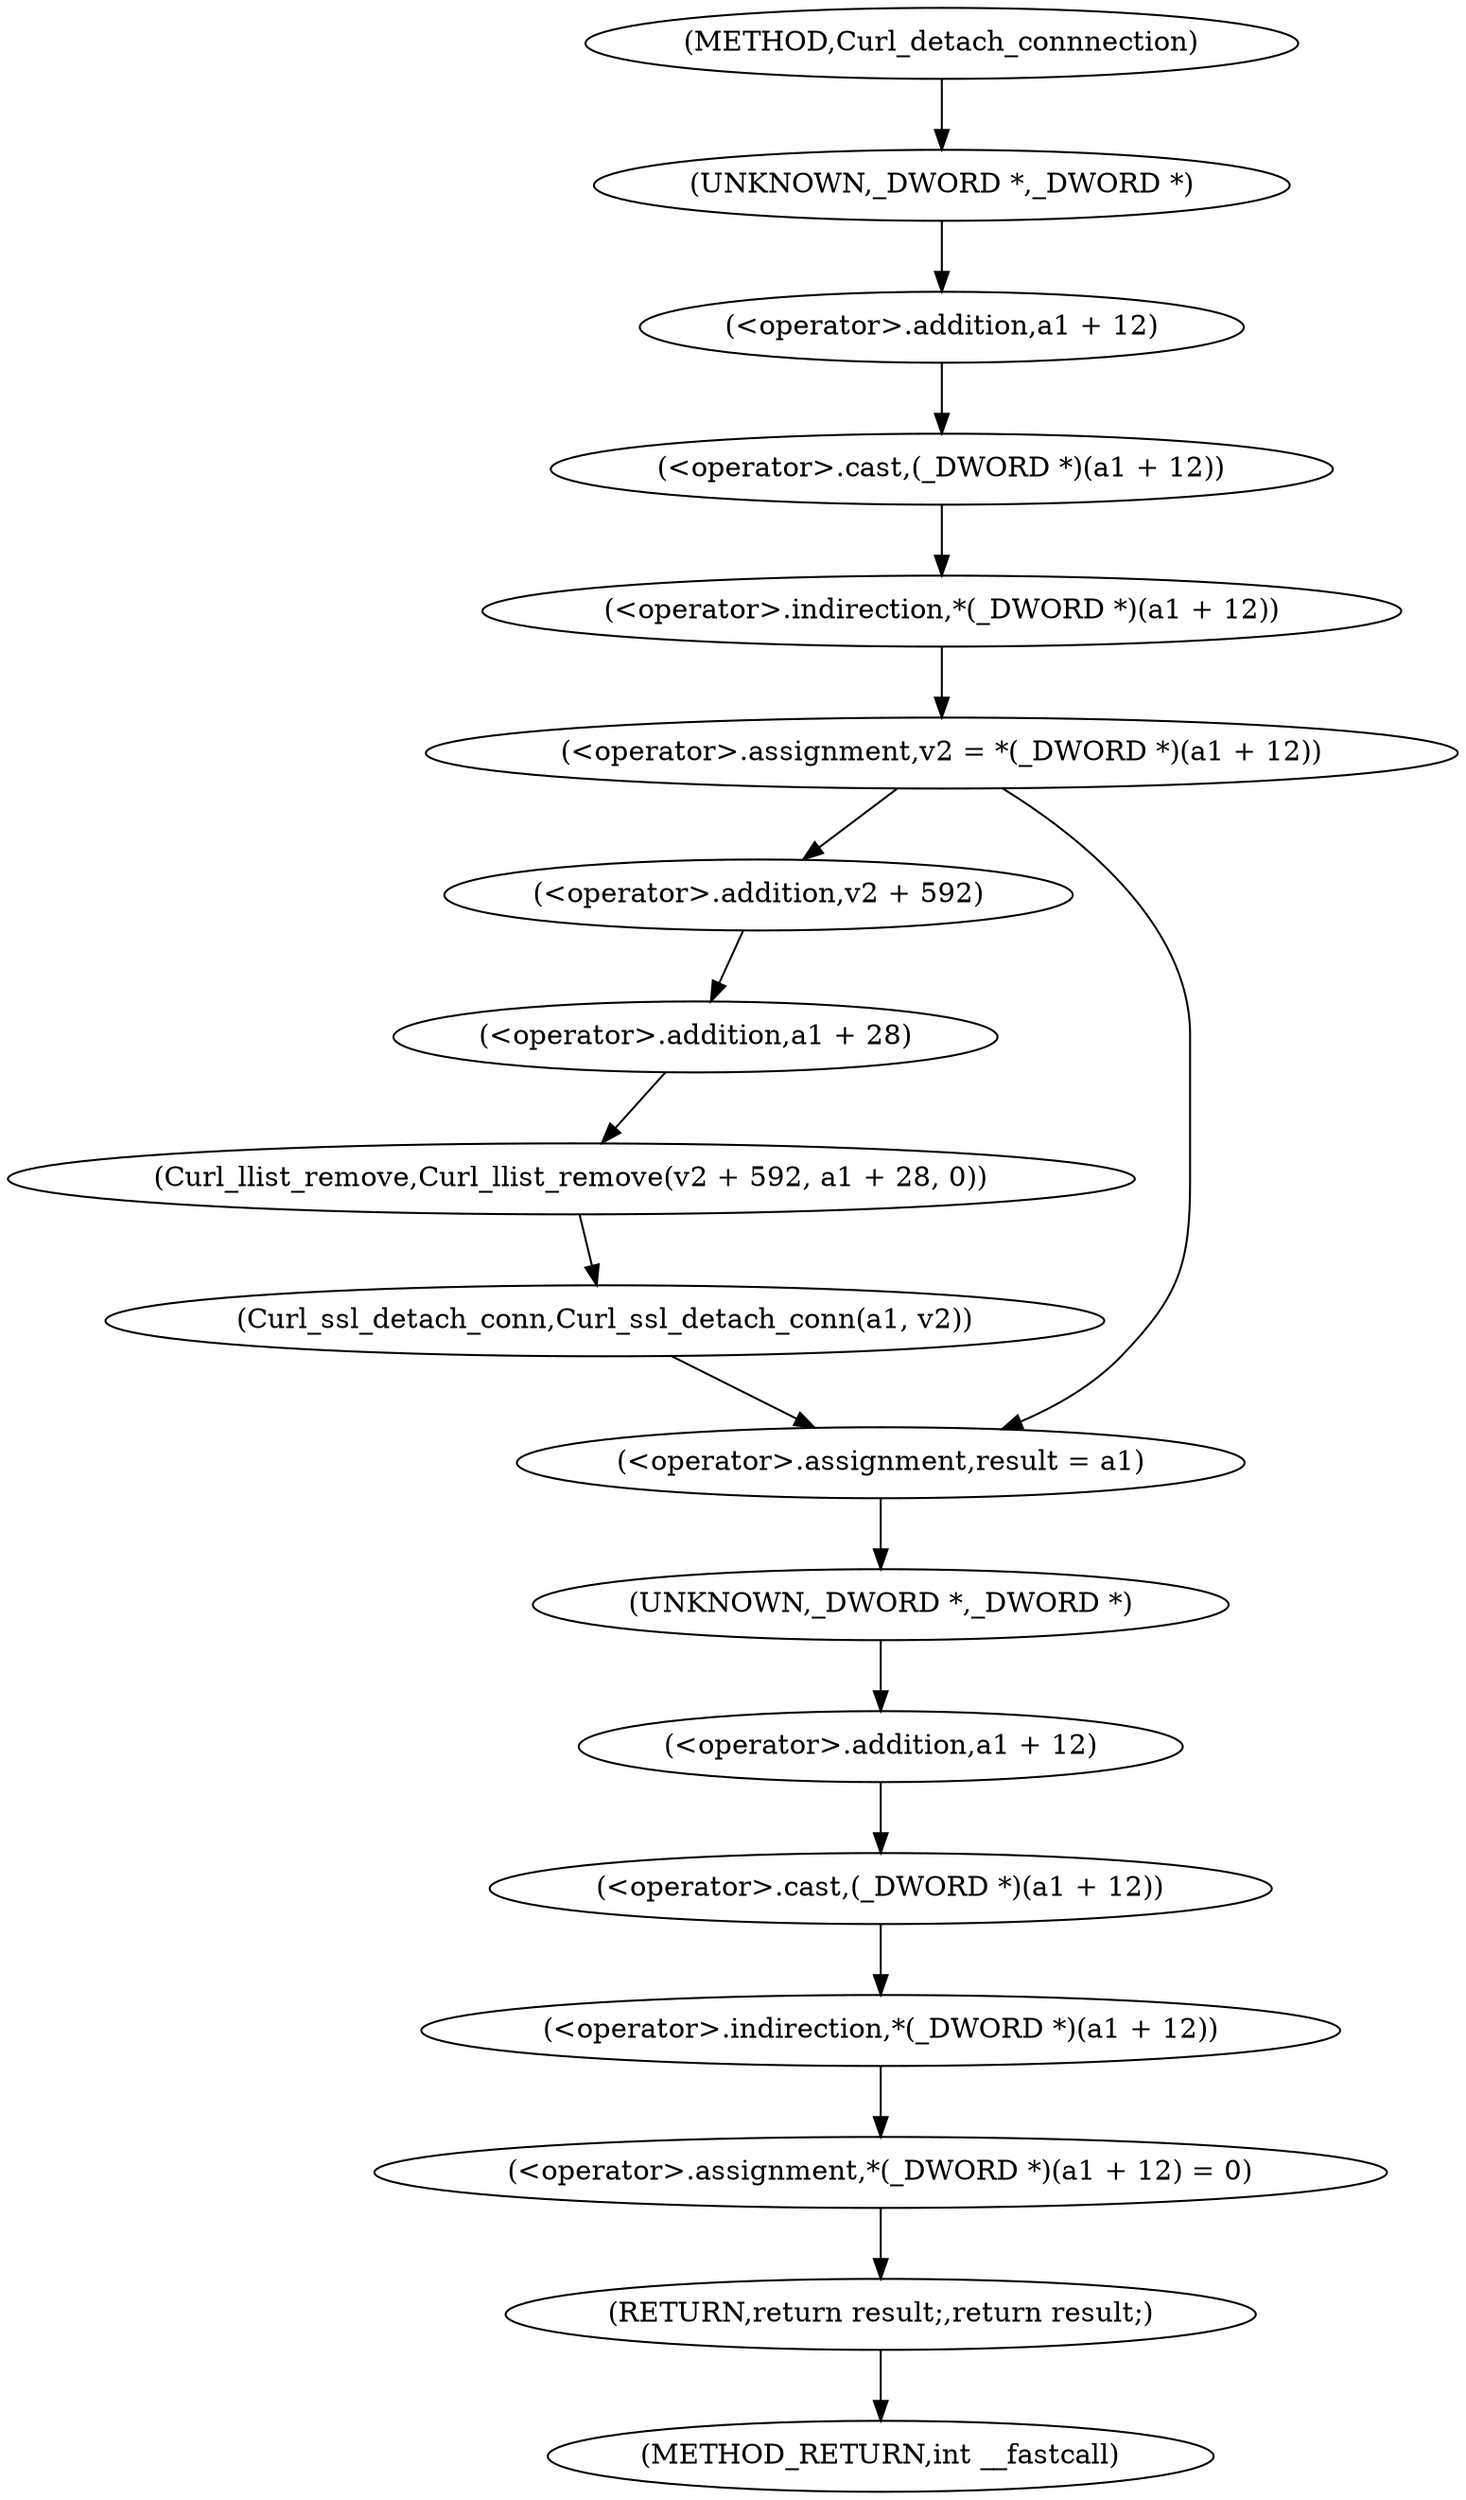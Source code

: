 digraph Curl_detach_connnection {  
"1000108" [label = "(<operator>.assignment,v2 = *(_DWORD *)(a1 + 12))" ]
"1000110" [label = "(<operator>.indirection,*(_DWORD *)(a1 + 12))" ]
"1000111" [label = "(<operator>.cast,(_DWORD *)(a1 + 12))" ]
"1000112" [label = "(UNKNOWN,_DWORD *,_DWORD *)" ]
"1000113" [label = "(<operator>.addition,a1 + 12)" ]
"1000119" [label = "(Curl_llist_remove,Curl_llist_remove(v2 + 592, a1 + 28, 0))" ]
"1000120" [label = "(<operator>.addition,v2 + 592)" ]
"1000123" [label = "(<operator>.addition,a1 + 28)" ]
"1000127" [label = "(Curl_ssl_detach_conn,Curl_ssl_detach_conn(a1, v2))" ]
"1000130" [label = "(<operator>.assignment,result = a1)" ]
"1000133" [label = "(<operator>.assignment,*(_DWORD *)(a1 + 12) = 0)" ]
"1000134" [label = "(<operator>.indirection,*(_DWORD *)(a1 + 12))" ]
"1000135" [label = "(<operator>.cast,(_DWORD *)(a1 + 12))" ]
"1000136" [label = "(UNKNOWN,_DWORD *,_DWORD *)" ]
"1000137" [label = "(<operator>.addition,a1 + 12)" ]
"1000141" [label = "(RETURN,return result;,return result;)" ]
"1000103" [label = "(METHOD,Curl_detach_connnection)" ]
"1000143" [label = "(METHOD_RETURN,int __fastcall)" ]
  "1000108" -> "1000120" 
  "1000108" -> "1000130" 
  "1000110" -> "1000108" 
  "1000111" -> "1000110" 
  "1000112" -> "1000113" 
  "1000113" -> "1000111" 
  "1000119" -> "1000127" 
  "1000120" -> "1000123" 
  "1000123" -> "1000119" 
  "1000127" -> "1000130" 
  "1000130" -> "1000136" 
  "1000133" -> "1000141" 
  "1000134" -> "1000133" 
  "1000135" -> "1000134" 
  "1000136" -> "1000137" 
  "1000137" -> "1000135" 
  "1000141" -> "1000143" 
  "1000103" -> "1000112" 
}
